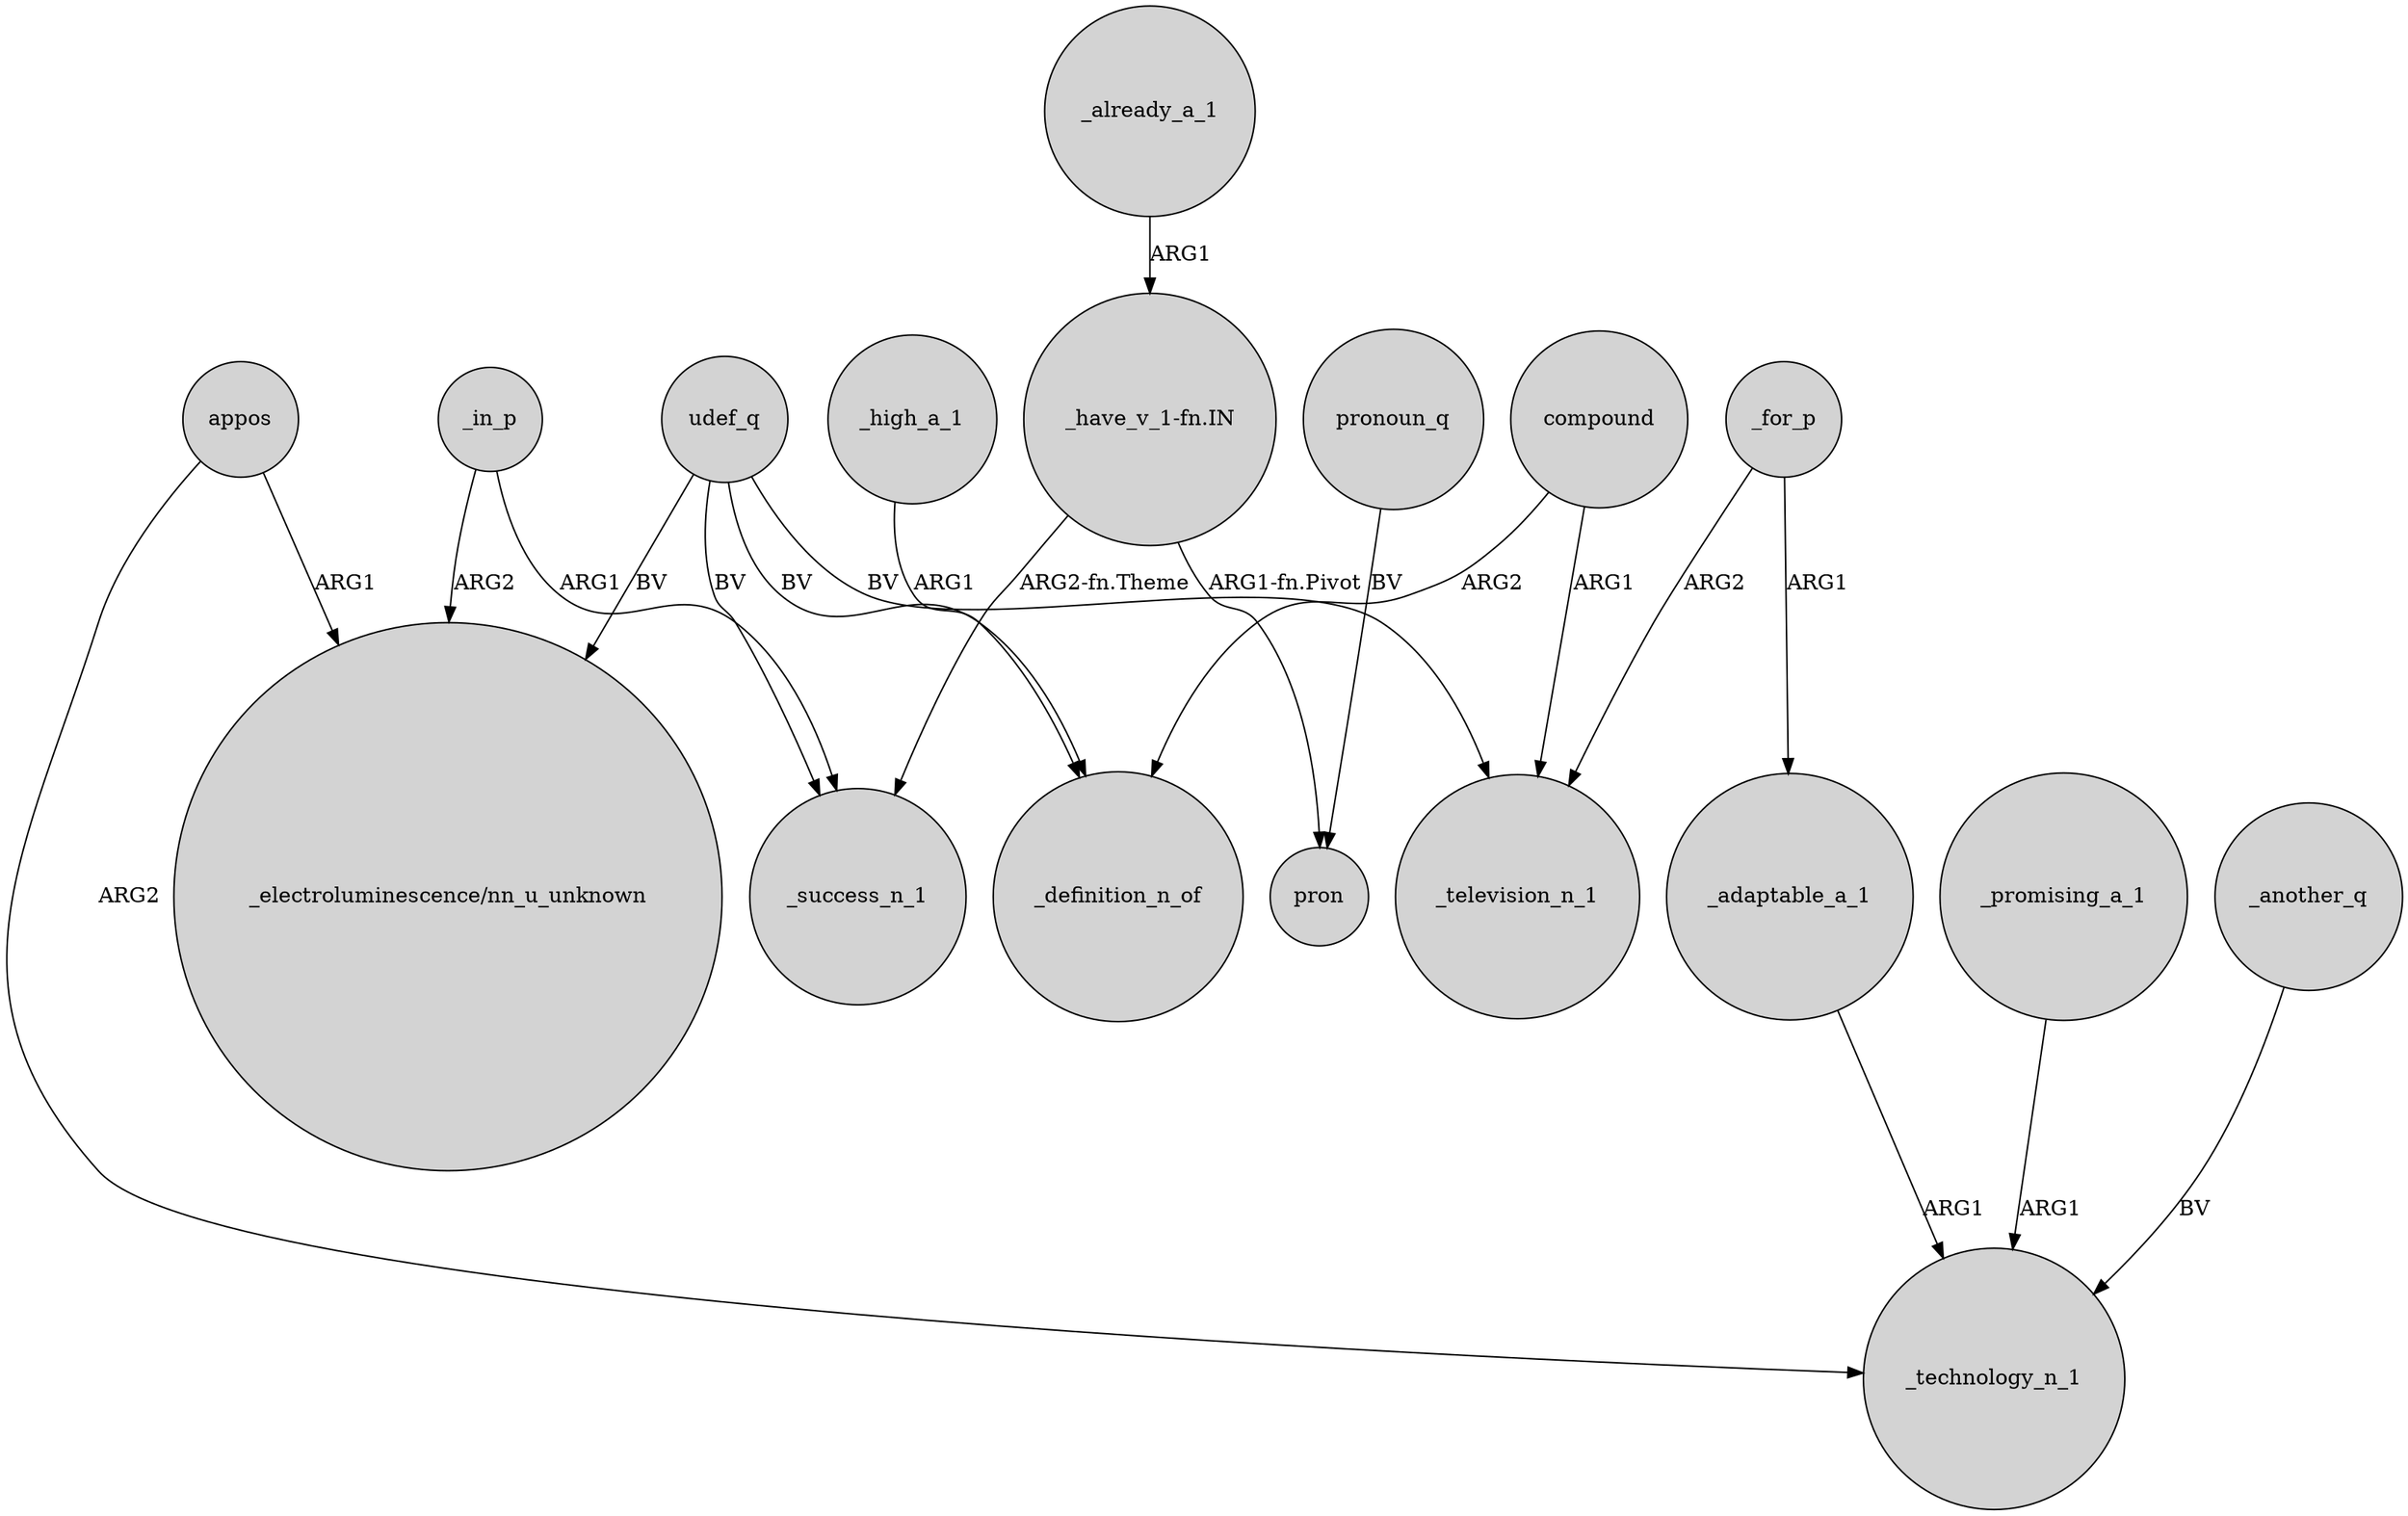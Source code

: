 digraph {
	node [shape=circle style=filled]
	_adaptable_a_1 -> _technology_n_1 [label=ARG1]
	appos -> _technology_n_1 [label=ARG2]
	_promising_a_1 -> _technology_n_1 [label=ARG1]
	_another_q -> _technology_n_1 [label=BV]
	udef_q -> _television_n_1 [label=BV]
	udef_q -> "_electroluminescence/nn_u_unknown" [label=BV]
	compound -> _television_n_1 [label=ARG1]
	_in_p -> _success_n_1 [label=ARG1]
	"_have_v_1-fn.IN" -> pron [label="ARG1-fn.Pivot"]
	_in_p -> "_electroluminescence/nn_u_unknown" [label=ARG2]
	_already_a_1 -> "_have_v_1-fn.IN" [label=ARG1]
	"_have_v_1-fn.IN" -> _success_n_1 [label="ARG2-fn.Theme"]
	udef_q -> _success_n_1 [label=BV]
	pronoun_q -> pron [label=BV]
	_high_a_1 -> _definition_n_of [label=ARG1]
	_for_p -> _adaptable_a_1 [label=ARG1]
	udef_q -> _definition_n_of [label=BV]
	compound -> _definition_n_of [label=ARG2]
	appos -> "_electroluminescence/nn_u_unknown" [label=ARG1]
	_for_p -> _television_n_1 [label=ARG2]
}
